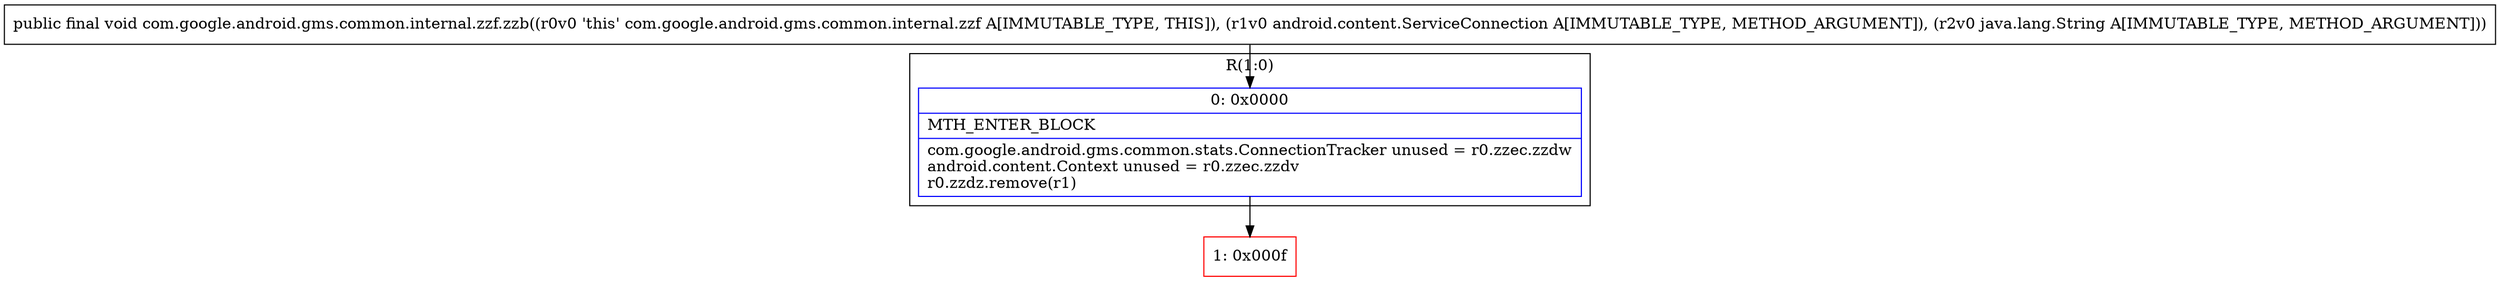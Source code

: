 digraph "CFG forcom.google.android.gms.common.internal.zzf.zzb(Landroid\/content\/ServiceConnection;Ljava\/lang\/String;)V" {
subgraph cluster_Region_1581443849 {
label = "R(1:0)";
node [shape=record,color=blue];
Node_0 [shape=record,label="{0\:\ 0x0000|MTH_ENTER_BLOCK\l|com.google.android.gms.common.stats.ConnectionTracker unused = r0.zzec.zzdw\landroid.content.Context unused = r0.zzec.zzdv\lr0.zzdz.remove(r1)\l}"];
}
Node_1 [shape=record,color=red,label="{1\:\ 0x000f}"];
MethodNode[shape=record,label="{public final void com.google.android.gms.common.internal.zzf.zzb((r0v0 'this' com.google.android.gms.common.internal.zzf A[IMMUTABLE_TYPE, THIS]), (r1v0 android.content.ServiceConnection A[IMMUTABLE_TYPE, METHOD_ARGUMENT]), (r2v0 java.lang.String A[IMMUTABLE_TYPE, METHOD_ARGUMENT])) }"];
MethodNode -> Node_0;
Node_0 -> Node_1;
}

